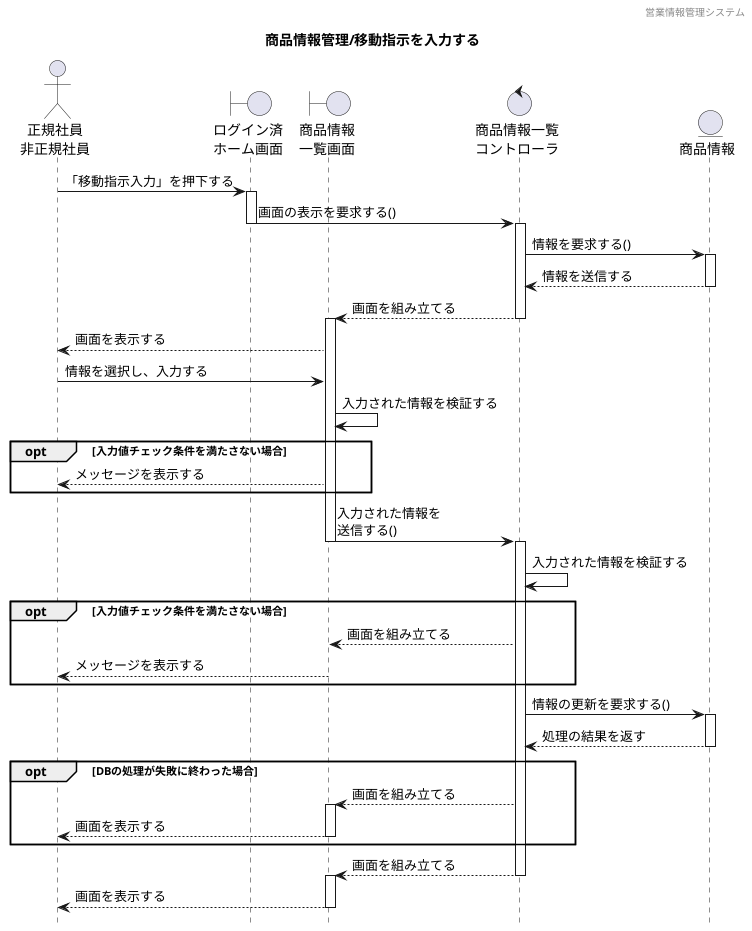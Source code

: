 @startuml ../../images/在庫管理/移動指示入力
hide footbox
header 営業情報管理システム
title 商品情報管理/移動指示を入力する

' actor "" as a
actor "正規社員\n非正規社員" as a1

' boundary "" as b
boundary "ログイン済\nホーム画面" as b1
boundary "商品情報\n一覧画面" as b2

' control "" as c
control "商品情報一覧\nコントローラ" as c1

' entity "" as e
entity "商品情報" as e1

a1 -> b1 : 「移動指示入力」を押下する
activate b1
b1 -> c1 : 画面の表示を要求する()
deactivate b1
activate c1
c1 -> e1 : 情報を要求する()
activate e1
e1 --> c1 : 情報を送信する
deactivate e1
c1 --> b2 : 画面を組み立てる
deactivate c1
activate b2
b2 --> a1 : 画面を表示する
a1 -> b2 : 情報を選択し、入力する
b2 -> b2 : 入力された情報を検証する
opt 入力値チェック条件を満たさない場合
b2 --> a1 : メッセージを表示する
end
b2 -> c1 : 入力された情報を\n送信する()
deactivate b2
activate c1
c1 -> c1 : 入力された情報を検証する
opt 入力値チェック条件を満たさない場合
c1 --> b2 : 画面を組み立てる
b2 --> a1 : メッセージを表示する
end
c1 -> e1 : 情報の更新を要求する()
activate e1
e1 --> c1 : 処理の結果を返す
deactivate e1
opt DBの処理が失敗に終わった場合
c1 --> b2 : 画面を組み立てる
activate b2
b2 --> a1 : 画面を表示する
deactivate b2
end
c1 --> b2 : 画面を組み立てる
deactivate c1
activate b2
b2 --> a1 : 画面を表示する
deactivate b2

@enduml